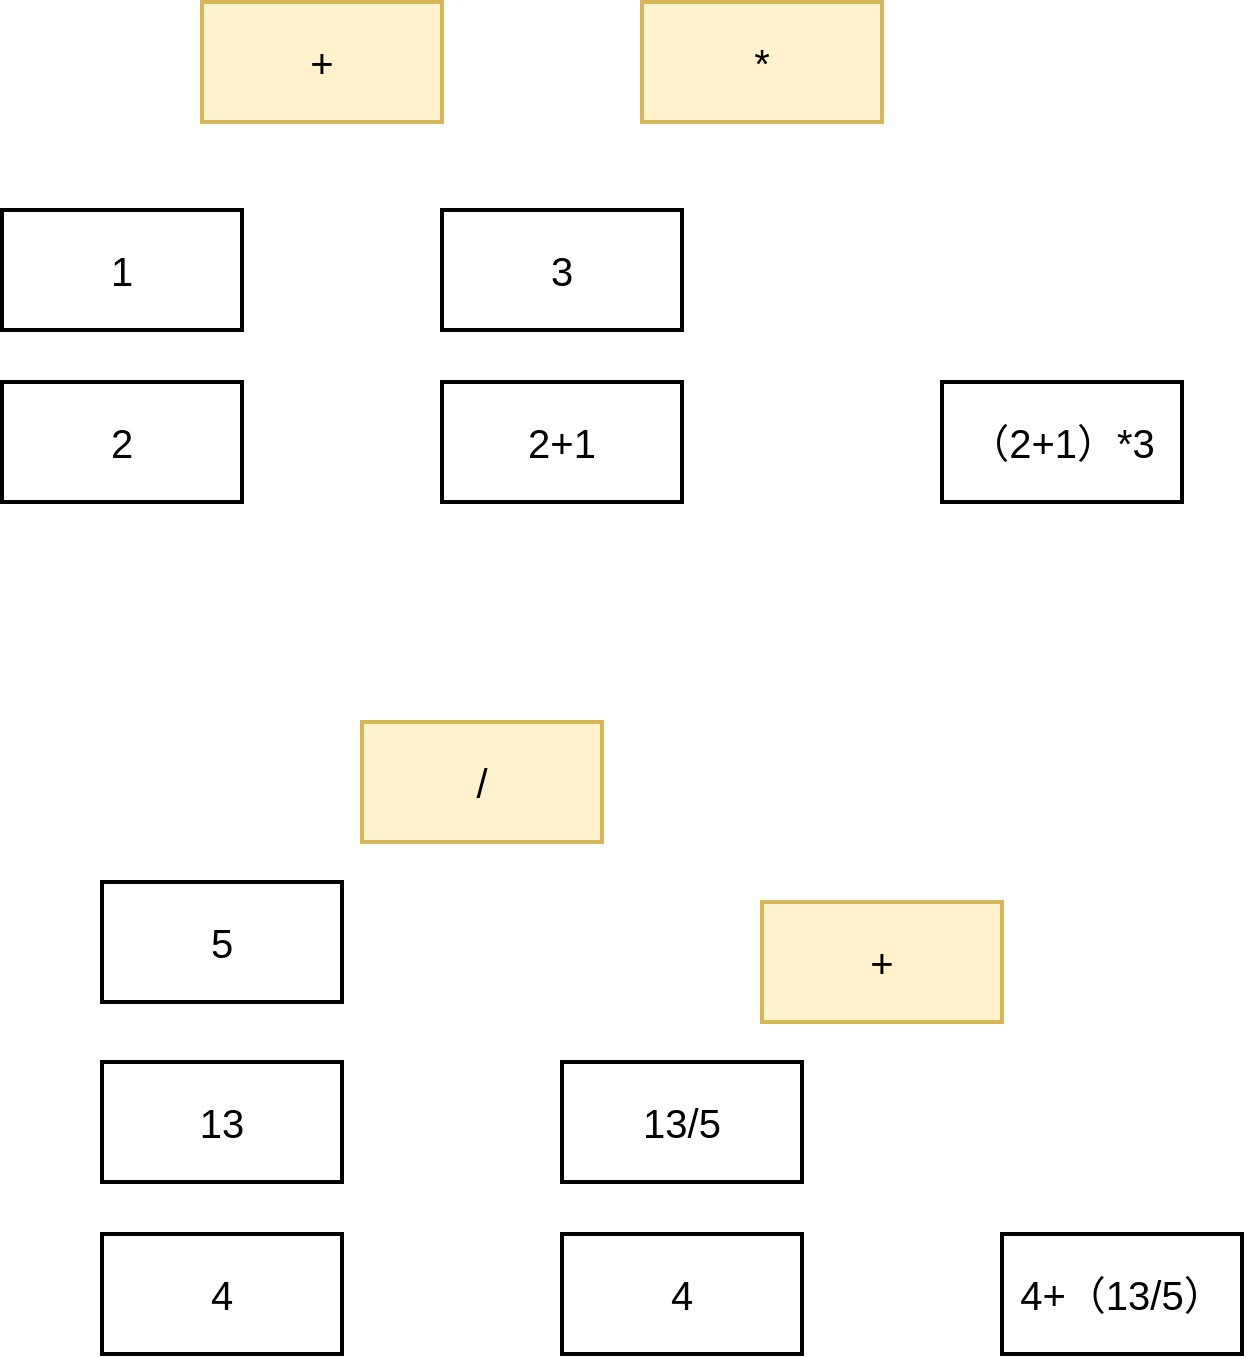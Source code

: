 <mxfile version="15.4.1" type="github">
  <diagram id="f9aTfrhSnxVtAWuv7xtd" name="Page-1">
    <mxGraphModel dx="1278" dy="748" grid="1" gridSize="10" guides="1" tooltips="1" connect="1" arrows="1" fold="1" page="1" pageScale="1" pageWidth="827" pageHeight="1169" math="0" shadow="0">
      <root>
        <mxCell id="0" />
        <mxCell id="1" parent="0" />
        <mxCell id="2pgzQu3OoXiDBFnYdLVG-1" value="2" style="rounded=0;whiteSpace=wrap;html=1;strokeWidth=2;perimeterSpacing=4;fontSize=20;" vertex="1" parent="1">
          <mxGeometry x="50" y="380" width="120" height="60" as="geometry" />
        </mxCell>
        <mxCell id="2pgzQu3OoXiDBFnYdLVG-2" value="1" style="rounded=0;whiteSpace=wrap;html=1;strokeWidth=2;perimeterSpacing=4;fontSize=20;" vertex="1" parent="1">
          <mxGeometry x="50" y="294" width="120" height="60" as="geometry" />
        </mxCell>
        <mxCell id="2pgzQu3OoXiDBFnYdLVG-3" value="&lt;font style=&quot;font-size: 20px&quot;&gt;+&lt;/font&gt;" style="whiteSpace=wrap;html=1;fillColor=#fff2cc;strokeColor=#d6b656;strokeWidth=2;perimeterSpacing=4;fontSize=20;" vertex="1" parent="1">
          <mxGeometry x="150" y="190" width="120" height="60" as="geometry" />
        </mxCell>
        <mxCell id="2pgzQu3OoXiDBFnYdLVG-4" value="2+1" style="rounded=0;whiteSpace=wrap;html=1;strokeWidth=2;perimeterSpacing=4;fontSize=20;" vertex="1" parent="1">
          <mxGeometry x="270" y="380" width="120" height="60" as="geometry" />
        </mxCell>
        <mxCell id="2pgzQu3OoXiDBFnYdLVG-5" value="3" style="rounded=0;whiteSpace=wrap;html=1;strokeWidth=2;perimeterSpacing=4;fontSize=20;" vertex="1" parent="1">
          <mxGeometry x="270" y="294" width="120" height="60" as="geometry" />
        </mxCell>
        <mxCell id="2pgzQu3OoXiDBFnYdLVG-6" value="&lt;font style=&quot;font-size: 20px&quot;&gt;*&lt;/font&gt;" style="whiteSpace=wrap;html=1;fillColor=#fff2cc;strokeColor=#d6b656;strokeWidth=2;perimeterSpacing=4;fontSize=20;" vertex="1" parent="1">
          <mxGeometry x="370" y="190" width="120" height="60" as="geometry" />
        </mxCell>
        <mxCell id="2pgzQu3OoXiDBFnYdLVG-7" value="（2+1）*3" style="rounded=0;whiteSpace=wrap;html=1;strokeWidth=2;perimeterSpacing=4;fontSize=20;" vertex="1" parent="1">
          <mxGeometry x="520" y="380" width="120" height="60" as="geometry" />
        </mxCell>
        <mxCell id="2pgzQu3OoXiDBFnYdLVG-11" value="4" style="rounded=0;whiteSpace=wrap;html=1;strokeWidth=2;perimeterSpacing=4;fontSize=20;" vertex="1" parent="1">
          <mxGeometry x="100" y="806" width="120" height="60" as="geometry" />
        </mxCell>
        <mxCell id="2pgzQu3OoXiDBFnYdLVG-12" value="13" style="rounded=0;whiteSpace=wrap;html=1;strokeWidth=2;perimeterSpacing=4;fontSize=20;" vertex="1" parent="1">
          <mxGeometry x="100" y="720" width="120" height="60" as="geometry" />
        </mxCell>
        <mxCell id="2pgzQu3OoXiDBFnYdLVG-13" value="5" style="rounded=0;whiteSpace=wrap;html=1;strokeWidth=2;perimeterSpacing=4;fontSize=20;" vertex="1" parent="1">
          <mxGeometry x="100" y="630" width="120" height="60" as="geometry" />
        </mxCell>
        <mxCell id="2pgzQu3OoXiDBFnYdLVG-14" value="&lt;font style=&quot;font-size: 20px&quot;&gt;/&lt;/font&gt;" style="whiteSpace=wrap;html=1;fillColor=#fff2cc;strokeColor=#d6b656;strokeWidth=2;perimeterSpacing=4;fontSize=20;" vertex="1" parent="1">
          <mxGeometry x="230" y="550" width="120" height="60" as="geometry" />
        </mxCell>
        <mxCell id="2pgzQu3OoXiDBFnYdLVG-15" value="4" style="rounded=0;whiteSpace=wrap;html=1;strokeWidth=2;perimeterSpacing=4;fontSize=20;" vertex="1" parent="1">
          <mxGeometry x="330" y="806" width="120" height="60" as="geometry" />
        </mxCell>
        <mxCell id="2pgzQu3OoXiDBFnYdLVG-16" value="13/5" style="rounded=0;whiteSpace=wrap;html=1;strokeWidth=2;perimeterSpacing=4;fontSize=20;" vertex="1" parent="1">
          <mxGeometry x="330" y="720" width="120" height="60" as="geometry" />
        </mxCell>
        <mxCell id="2pgzQu3OoXiDBFnYdLVG-17" value="&lt;font style=&quot;font-size: 20px&quot;&gt;+&lt;/font&gt;" style="whiteSpace=wrap;html=1;fillColor=#fff2cc;strokeColor=#d6b656;strokeWidth=2;perimeterSpacing=4;fontSize=20;" vertex="1" parent="1">
          <mxGeometry x="430" y="640" width="120" height="60" as="geometry" />
        </mxCell>
        <mxCell id="2pgzQu3OoXiDBFnYdLVG-18" value="4+（13/5）" style="rounded=0;whiteSpace=wrap;html=1;strokeWidth=2;perimeterSpacing=4;fontSize=20;" vertex="1" parent="1">
          <mxGeometry x="550" y="806" width="120" height="60" as="geometry" />
        </mxCell>
      </root>
    </mxGraphModel>
  </diagram>
</mxfile>
